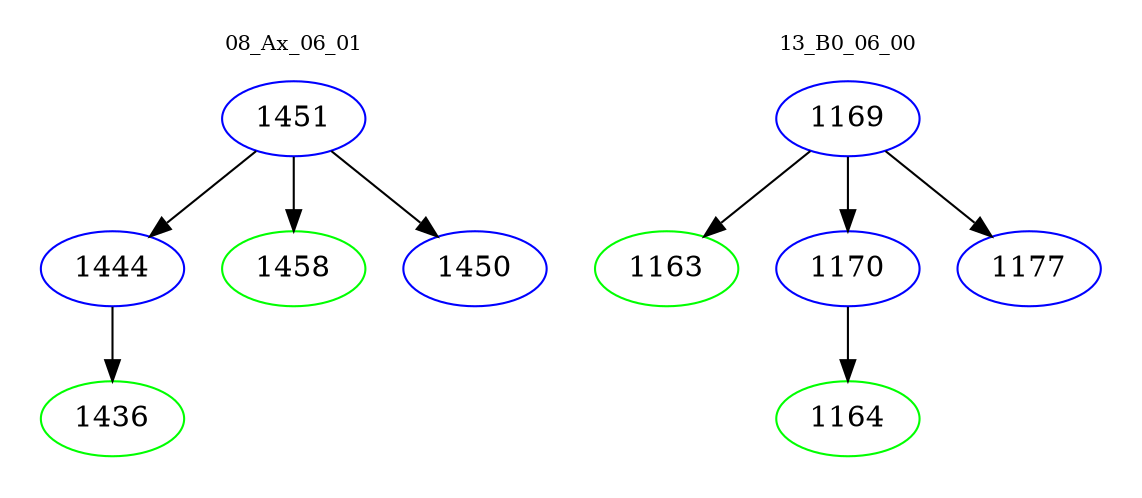 digraph{
subgraph cluster_0 {
color = white
label = "08_Ax_06_01";
fontsize=10;
T0_1451 [label="1451", color="blue"]
T0_1451 -> T0_1444 [color="black"]
T0_1444 [label="1444", color="blue"]
T0_1444 -> T0_1436 [color="black"]
T0_1436 [label="1436", color="green"]
T0_1451 -> T0_1458 [color="black"]
T0_1458 [label="1458", color="green"]
T0_1451 -> T0_1450 [color="black"]
T0_1450 [label="1450", color="blue"]
}
subgraph cluster_1 {
color = white
label = "13_B0_06_00";
fontsize=10;
T1_1169 [label="1169", color="blue"]
T1_1169 -> T1_1163 [color="black"]
T1_1163 [label="1163", color="green"]
T1_1169 -> T1_1170 [color="black"]
T1_1170 [label="1170", color="blue"]
T1_1170 -> T1_1164 [color="black"]
T1_1164 [label="1164", color="green"]
T1_1169 -> T1_1177 [color="black"]
T1_1177 [label="1177", color="blue"]
}
}
